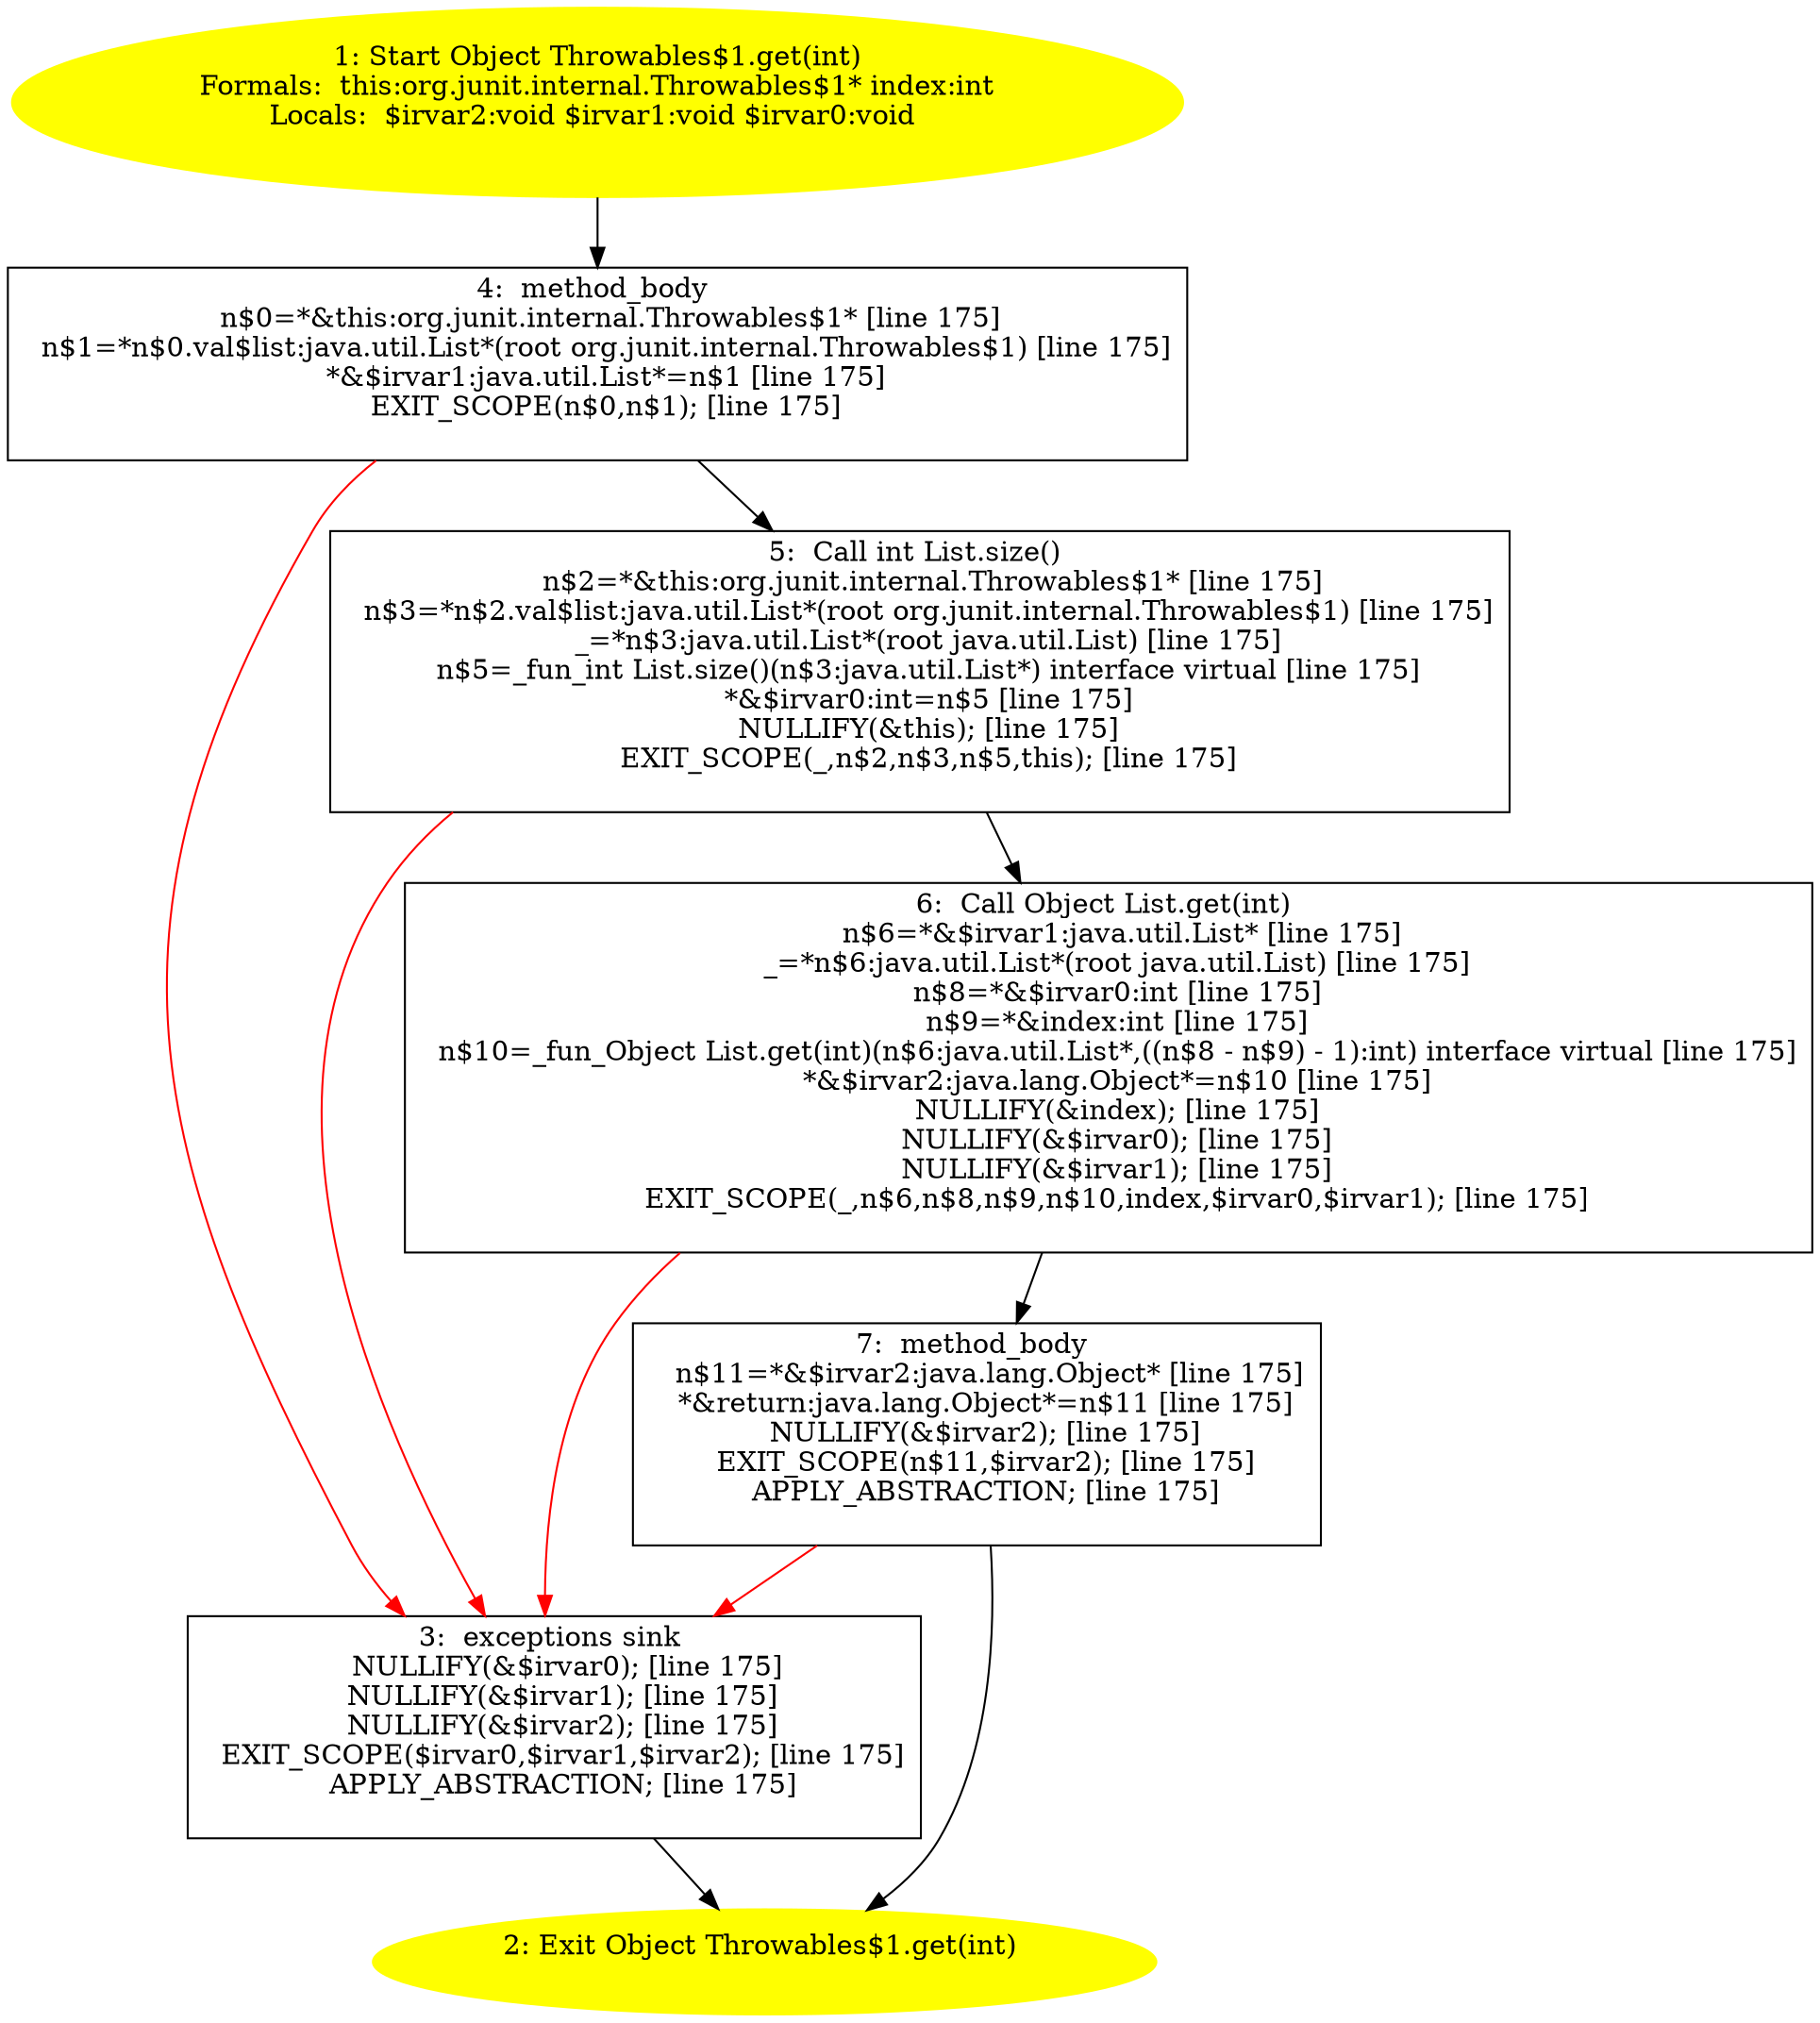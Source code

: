 /* @generated */
digraph cfg {
"org.junit.internal.Throwables$1.get(int):java.lang.Object.f89134829a7d3fbd4a01235ba96807d9_1" [label="1: Start Object Throwables$1.get(int)\nFormals:  this:org.junit.internal.Throwables$1* index:int\nLocals:  $irvar2:void $irvar1:void $irvar0:void \n  " color=yellow style=filled]
	

	 "org.junit.internal.Throwables$1.get(int):java.lang.Object.f89134829a7d3fbd4a01235ba96807d9_1" -> "org.junit.internal.Throwables$1.get(int):java.lang.Object.f89134829a7d3fbd4a01235ba96807d9_4" ;
"org.junit.internal.Throwables$1.get(int):java.lang.Object.f89134829a7d3fbd4a01235ba96807d9_2" [label="2: Exit Object Throwables$1.get(int) \n  " color=yellow style=filled]
	

"org.junit.internal.Throwables$1.get(int):java.lang.Object.f89134829a7d3fbd4a01235ba96807d9_3" [label="3:  exceptions sink \n   NULLIFY(&$irvar0); [line 175]\n  NULLIFY(&$irvar1); [line 175]\n  NULLIFY(&$irvar2); [line 175]\n  EXIT_SCOPE($irvar0,$irvar1,$irvar2); [line 175]\n  APPLY_ABSTRACTION; [line 175]\n " shape="box"]
	

	 "org.junit.internal.Throwables$1.get(int):java.lang.Object.f89134829a7d3fbd4a01235ba96807d9_3" -> "org.junit.internal.Throwables$1.get(int):java.lang.Object.f89134829a7d3fbd4a01235ba96807d9_2" ;
"org.junit.internal.Throwables$1.get(int):java.lang.Object.f89134829a7d3fbd4a01235ba96807d9_4" [label="4:  method_body \n   n$0=*&this:org.junit.internal.Throwables$1* [line 175]\n  n$1=*n$0.val$list:java.util.List*(root org.junit.internal.Throwables$1) [line 175]\n  *&$irvar1:java.util.List*=n$1 [line 175]\n  EXIT_SCOPE(n$0,n$1); [line 175]\n " shape="box"]
	

	 "org.junit.internal.Throwables$1.get(int):java.lang.Object.f89134829a7d3fbd4a01235ba96807d9_4" -> "org.junit.internal.Throwables$1.get(int):java.lang.Object.f89134829a7d3fbd4a01235ba96807d9_5" ;
	 "org.junit.internal.Throwables$1.get(int):java.lang.Object.f89134829a7d3fbd4a01235ba96807d9_4" -> "org.junit.internal.Throwables$1.get(int):java.lang.Object.f89134829a7d3fbd4a01235ba96807d9_3" [color="red" ];
"org.junit.internal.Throwables$1.get(int):java.lang.Object.f89134829a7d3fbd4a01235ba96807d9_5" [label="5:  Call int List.size() \n   n$2=*&this:org.junit.internal.Throwables$1* [line 175]\n  n$3=*n$2.val$list:java.util.List*(root org.junit.internal.Throwables$1) [line 175]\n  _=*n$3:java.util.List*(root java.util.List) [line 175]\n  n$5=_fun_int List.size()(n$3:java.util.List*) interface virtual [line 175]\n  *&$irvar0:int=n$5 [line 175]\n  NULLIFY(&this); [line 175]\n  EXIT_SCOPE(_,n$2,n$3,n$5,this); [line 175]\n " shape="box"]
	

	 "org.junit.internal.Throwables$1.get(int):java.lang.Object.f89134829a7d3fbd4a01235ba96807d9_5" -> "org.junit.internal.Throwables$1.get(int):java.lang.Object.f89134829a7d3fbd4a01235ba96807d9_6" ;
	 "org.junit.internal.Throwables$1.get(int):java.lang.Object.f89134829a7d3fbd4a01235ba96807d9_5" -> "org.junit.internal.Throwables$1.get(int):java.lang.Object.f89134829a7d3fbd4a01235ba96807d9_3" [color="red" ];
"org.junit.internal.Throwables$1.get(int):java.lang.Object.f89134829a7d3fbd4a01235ba96807d9_6" [label="6:  Call Object List.get(int) \n   n$6=*&$irvar1:java.util.List* [line 175]\n  _=*n$6:java.util.List*(root java.util.List) [line 175]\n  n$8=*&$irvar0:int [line 175]\n  n$9=*&index:int [line 175]\n  n$10=_fun_Object List.get(int)(n$6:java.util.List*,((n$8 - n$9) - 1):int) interface virtual [line 175]\n  *&$irvar2:java.lang.Object*=n$10 [line 175]\n  NULLIFY(&index); [line 175]\n  NULLIFY(&$irvar0); [line 175]\n  NULLIFY(&$irvar1); [line 175]\n  EXIT_SCOPE(_,n$6,n$8,n$9,n$10,index,$irvar0,$irvar1); [line 175]\n " shape="box"]
	

	 "org.junit.internal.Throwables$1.get(int):java.lang.Object.f89134829a7d3fbd4a01235ba96807d9_6" -> "org.junit.internal.Throwables$1.get(int):java.lang.Object.f89134829a7d3fbd4a01235ba96807d9_7" ;
	 "org.junit.internal.Throwables$1.get(int):java.lang.Object.f89134829a7d3fbd4a01235ba96807d9_6" -> "org.junit.internal.Throwables$1.get(int):java.lang.Object.f89134829a7d3fbd4a01235ba96807d9_3" [color="red" ];
"org.junit.internal.Throwables$1.get(int):java.lang.Object.f89134829a7d3fbd4a01235ba96807d9_7" [label="7:  method_body \n   n$11=*&$irvar2:java.lang.Object* [line 175]\n  *&return:java.lang.Object*=n$11 [line 175]\n  NULLIFY(&$irvar2); [line 175]\n  EXIT_SCOPE(n$11,$irvar2); [line 175]\n  APPLY_ABSTRACTION; [line 175]\n " shape="box"]
	

	 "org.junit.internal.Throwables$1.get(int):java.lang.Object.f89134829a7d3fbd4a01235ba96807d9_7" -> "org.junit.internal.Throwables$1.get(int):java.lang.Object.f89134829a7d3fbd4a01235ba96807d9_2" ;
	 "org.junit.internal.Throwables$1.get(int):java.lang.Object.f89134829a7d3fbd4a01235ba96807d9_7" -> "org.junit.internal.Throwables$1.get(int):java.lang.Object.f89134829a7d3fbd4a01235ba96807d9_3" [color="red" ];
}
